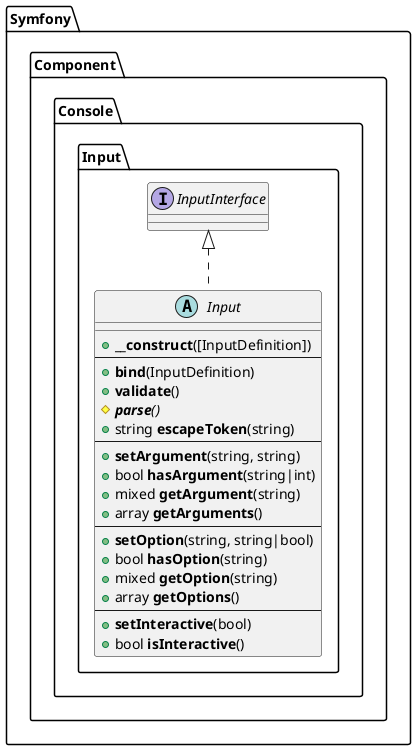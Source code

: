 @startuml
namespace Symfony.Component.Console.Input {
    abstract class Input implements InputInterface {
        __
        +<b>__construct</b>([InputDefinition])
        --
        +<b>bind</b>(InputDefinition)
        +<b>validate</b>()
        {abstract} #<b>parse</b>()
        +string <b>escapeToken</b>(string)
        --
        +<b>setArgument</b>(string, string)
        +bool <b>hasArgument</b>(string|int)
        +mixed <b>getArgument</b>(string)
        +array <b>getArguments</b>()
        --
        +<b>setOption</b>(string, string|bool)
        +bool <b>hasOption</b>(string)
        +mixed <b>getOption</b>(string)
        +array <b>getOptions</b>()
        --
        +<b>setInteractive</b>(bool)
        +bool <b>isInteractive</b>()
    }
}
@enduml
